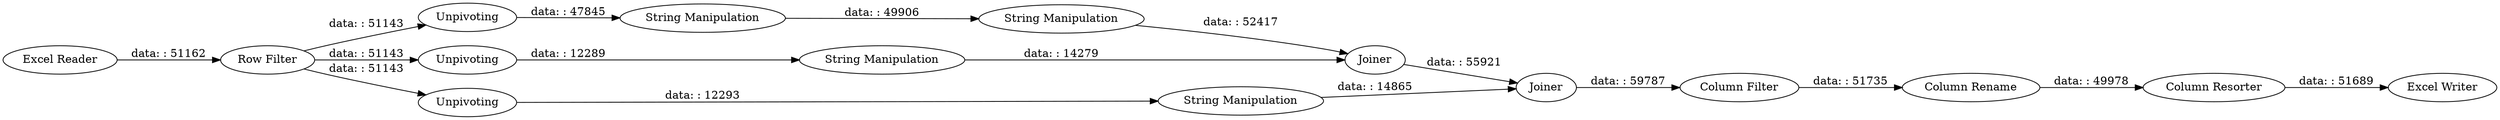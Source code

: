 digraph {
	"-1354412280942955368_2" [label="Row Filter"]
	"-1354412280942955368_17" [label=Joiner]
	"-1354412280942955368_14" [label=Joiner]
	"-1354412280942955368_13" [label="String Manipulation"]
	"-1354412280942955368_8" [label="String Manipulation"]
	"-1354412280942955368_7" [label=Unpivoting]
	"-1354412280942955368_1" [label="Excel Reader"]
	"-1354412280942955368_9" [label="String Manipulation"]
	"-1354412280942955368_15" [label="Column Filter"]
	"-1354412280942955368_4" [label="Excel Writer"]
	"-1354412280942955368_16" [label="Column Rename"]
	"-1354412280942955368_6" [label="String Manipulation"]
	"-1354412280942955368_12" [label=Unpivoting]
	"-1354412280942955368_3" [label=Unpivoting]
	"-1354412280942955368_18" [label="Column Resorter"]
	"-1354412280942955368_17" -> "-1354412280942955368_15" [label="data: : 59787"]
	"-1354412280942955368_18" -> "-1354412280942955368_4" [label="data: : 51689"]
	"-1354412280942955368_2" -> "-1354412280942955368_7" [label="data: : 51143"]
	"-1354412280942955368_7" -> "-1354412280942955368_9" [label="data: : 12289"]
	"-1354412280942955368_2" -> "-1354412280942955368_12" [label="data: : 51143"]
	"-1354412280942955368_13" -> "-1354412280942955368_17" [label="data: : 14865"]
	"-1354412280942955368_2" -> "-1354412280942955368_3" [label="data: : 51143"]
	"-1354412280942955368_9" -> "-1354412280942955368_14" [label="data: : 14279"]
	"-1354412280942955368_14" -> "-1354412280942955368_17" [label="data: : 55921"]
	"-1354412280942955368_8" -> "-1354412280942955368_14" [label="data: : 52417"]
	"-1354412280942955368_3" -> "-1354412280942955368_6" [label="data: : 47845"]
	"-1354412280942955368_15" -> "-1354412280942955368_16" [label="data: : 51735"]
	"-1354412280942955368_1" -> "-1354412280942955368_2" [label="data: : 51162"]
	"-1354412280942955368_12" -> "-1354412280942955368_13" [label="data: : 12293"]
	"-1354412280942955368_16" -> "-1354412280942955368_18" [label="data: : 49978"]
	"-1354412280942955368_6" -> "-1354412280942955368_8" [label="data: : 49906"]
	rankdir=LR
}
